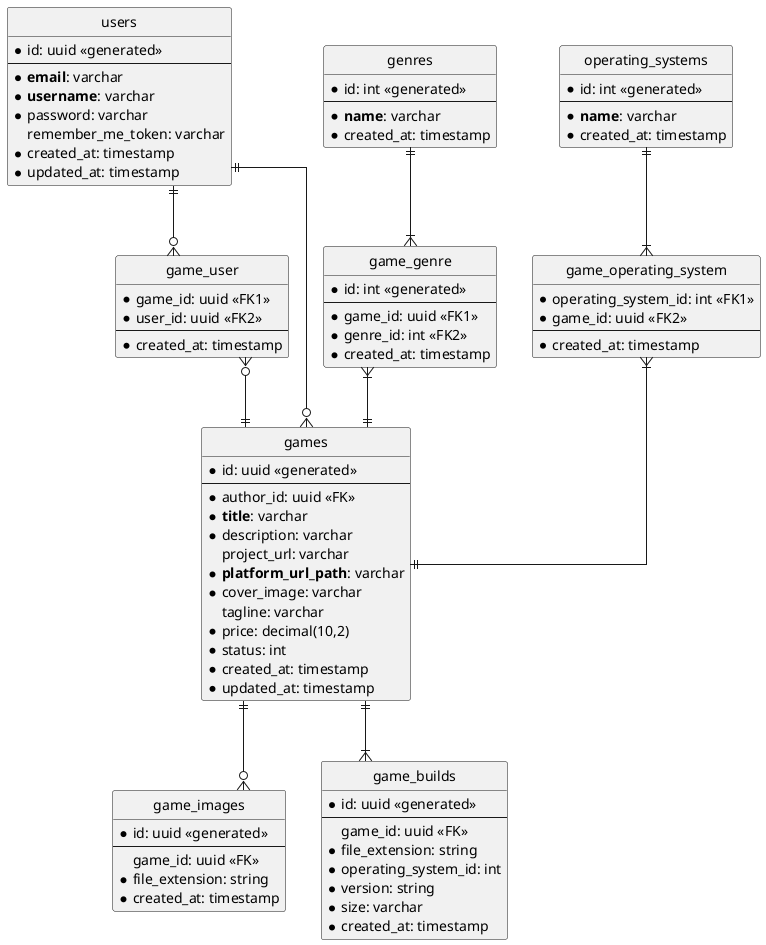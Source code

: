 @startuml databases

' hide the spot
hide circle

' avoid problems with angled crows feet
skinparam linetype ortho

entity "users" {
  *id: uuid <<generated>>
  --
  * **email**: varchar
  * **username**: varchar
  *password: varchar
  remember_me_token: varchar
  *created_at: timestamp
  *updated_at: timestamp
}

entity "games" {
  *id: uuid <<generated>>
  --
  *author_id: uuid <<FK>>
  * **title**: varchar
  *description: varchar
  project_url: varchar
  * **platform_url_path**: varchar
  *cover_image: varchar
  tagline: varchar
  *price: decimal(10,2)
  *status: int
  *created_at: timestamp
  *updated_at: timestamp
}

entity "operating_systems" {
  *id: int <<generated>>
  --
  * **name**: varchar
  *created_at: timestamp
}

entity "game_images" {
  *id: uuid <<generated>>
  --
  game_id: uuid <<FK>>
  *file_extension: string
  *created_at: timestamp
}

entity "game_builds" {
  *id: uuid <<generated>>
  --
  game_id: uuid <<FK>>
  *file_extension: string
  *operating_system_id: int
  *version: string
  *size: varchar
  *created_at: timestamp
}

entity "game_user" {
  *game_id: uuid <<FK1>>
  *user_id: uuid <<FK2>>
  --
  *created_at: timestamp
}

entity "genres" {
  *id: int <<generated>>
  --
  * **name**: varchar
  *created_at: timestamp
}

entity "game_genre" {
  *id: int <<generated>>
  --
  *game_id: uuid <<FK1>>
  *genre_id: int <<FK2>>
  *created_at: timestamp
}

entity "game_operating_system" {
  *operating_system_id: int <<FK1>>
  *game_id: uuid <<FK2>>
  --
  *created_at: timestamp
}

users ||--o{ games
users ||--o{ game_user
game_user }o--|| games
genres ||--|{ game_genre
game_genre }|--|| games
operating_systems ||--|{ game_operating_system
game_operating_system }|--|| games
games ||--|{ game_builds
games ||--o{ game_images

@enduml
